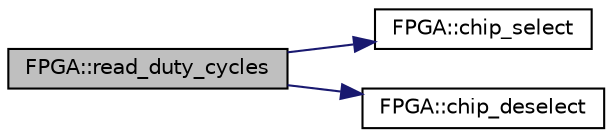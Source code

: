 digraph "FPGA::read_duty_cycles"
{
  edge [fontname="Helvetica",fontsize="10",labelfontname="Helvetica",labelfontsize="10"];
  node [fontname="Helvetica",fontsize="10",shape=record];
  rankdir="LR";
  Node30 [label="FPGA::read_duty_cycles",height=0.2,width=0.4,color="black", fillcolor="grey75", style="filled", fontcolor="black"];
  Node30 -> Node31 [color="midnightblue",fontsize="10",style="solid",fontname="Helvetica"];
  Node31 [label="FPGA::chip_select",height=0.2,width=0.4,color="black", fillcolor="white", style="filled",URL="$class_f_p_g_a.html#abfd93a2d6b356b3338b598b8d9c1d5b4",tooltip="Bring chipselect low so we can start a transmission. "];
  Node30 -> Node32 [color="midnightblue",fontsize="10",style="solid",fontname="Helvetica"];
  Node32 [label="FPGA::chip_deselect",height=0.2,width=0.4,color="black", fillcolor="white", style="filled",URL="$class_f_p_g_a.html#af55b40be0ecf22fae18ff4c2811c0d46",tooltip="Bring chipselect high so we can end a transmission. "];
}
